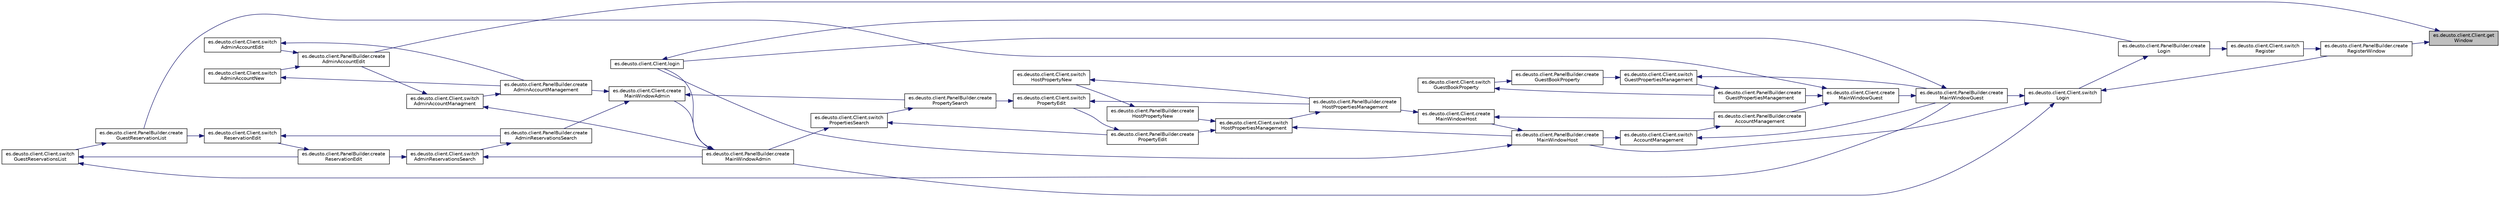 digraph "es.deusto.client.Client.getWindow"
{
 // LATEX_PDF_SIZE
  edge [fontname="Helvetica",fontsize="10",labelfontname="Helvetica",labelfontsize="10"];
  node [fontname="Helvetica",fontsize="10",shape=record];
  rankdir="RL";
  Node660 [label="es.deusto.client.Client.get\lWindow",height=0.2,width=0.4,color="black", fillcolor="grey75", style="filled", fontcolor="black",tooltip=" "];
  Node660 -> Node661 [dir="back",color="midnightblue",fontsize="10",style="solid",fontname="Helvetica"];
  Node661 [label="es.deusto.client.PanelBuilder.create\lRegisterWindow",height=0.2,width=0.4,color="black", fillcolor="white", style="filled",URL="$classes_1_1deusto_1_1client_1_1_panel_builder.html#abb0748521d51c1dcdcdd548f487ef72b",tooltip=" "];
  Node661 -> Node662 [dir="back",color="midnightblue",fontsize="10",style="solid",fontname="Helvetica"];
  Node662 [label="es.deusto.client.Client.switch\lRegister",height=0.2,width=0.4,color="black", fillcolor="white", style="filled",URL="$classes_1_1deusto_1_1client_1_1_client.html#a4d905b598ea8ff38f06e9a12b81dcab2",tooltip=" "];
  Node662 -> Node663 [dir="back",color="midnightblue",fontsize="10",style="solid",fontname="Helvetica"];
  Node663 [label="es.deusto.client.PanelBuilder.create\lLogin",height=0.2,width=0.4,color="black", fillcolor="white", style="filled",URL="$classes_1_1deusto_1_1client_1_1_panel_builder.html#a1922794e0ef78f689031499da33f495b",tooltip=" "];
  Node663 -> Node664 [dir="back",color="midnightblue",fontsize="10",style="solid",fontname="Helvetica"];
  Node664 [label="es.deusto.client.Client.switch\lLogin",height=0.2,width=0.4,color="black", fillcolor="white", style="filled",URL="$classes_1_1deusto_1_1client_1_1_client.html#a3649bfd0f4c5465aa12412473082b4a7",tooltip=" "];
  Node664 -> Node661 [dir="back",color="midnightblue",fontsize="10",style="solid",fontname="Helvetica"];
  Node664 -> Node665 [dir="back",color="midnightblue",fontsize="10",style="solid",fontname="Helvetica"];
  Node665 [label="es.deusto.client.PanelBuilder.create\lMainWindowAdmin",height=0.2,width=0.4,color="black", fillcolor="white", style="filled",URL="$classes_1_1deusto_1_1client_1_1_panel_builder.html#a32b7942177958f07263535d6d255556b",tooltip=" "];
  Node665 -> Node666 [dir="back",color="midnightblue",fontsize="10",style="solid",fontname="Helvetica"];
  Node666 [label="es.deusto.client.Client.login",height=0.2,width=0.4,color="black", fillcolor="white", style="filled",URL="$classes_1_1deusto_1_1client_1_1_client.html#a5c063d0b51ad320c92aa4d2525d67249",tooltip=" "];
  Node666 -> Node663 [dir="back",color="midnightblue",fontsize="10",style="solid",fontname="Helvetica"];
  Node665 -> Node667 [dir="back",color="midnightblue",fontsize="10",style="solid",fontname="Helvetica"];
  Node667 [label="es.deusto.client.Client.create\lMainWindowAdmin",height=0.2,width=0.4,color="black", fillcolor="white", style="filled",URL="$classes_1_1deusto_1_1client_1_1_client.html#a1628f28a7a5758510ccb6a4d1fa697a9",tooltip=" "];
  Node667 -> Node668 [dir="back",color="midnightblue",fontsize="10",style="solid",fontname="Helvetica"];
  Node668 [label="es.deusto.client.PanelBuilder.create\lPropertySearch",height=0.2,width=0.4,color="black", fillcolor="white", style="filled",URL="$classes_1_1deusto_1_1client_1_1_panel_builder.html#a96fdce41db963997c711d646563c69e0",tooltip=" "];
  Node668 -> Node669 [dir="back",color="midnightblue",fontsize="10",style="solid",fontname="Helvetica"];
  Node669 [label="es.deusto.client.Client.switch\lPropertiesSearch",height=0.2,width=0.4,color="black", fillcolor="white", style="filled",URL="$classes_1_1deusto_1_1client_1_1_client.html#af87b7fcbe691ef0a31dbc6849a037415",tooltip=" "];
  Node669 -> Node670 [dir="back",color="midnightblue",fontsize="10",style="solid",fontname="Helvetica"];
  Node670 [label="es.deusto.client.PanelBuilder.create\lPropertyEdit",height=0.2,width=0.4,color="black", fillcolor="white", style="filled",URL="$classes_1_1deusto_1_1client_1_1_panel_builder.html#aeaa0ead483ff83c6a51a96eddaa8795a",tooltip=" "];
  Node670 -> Node671 [dir="back",color="midnightblue",fontsize="10",style="solid",fontname="Helvetica"];
  Node671 [label="es.deusto.client.Client.switch\lPropertyEdit",height=0.2,width=0.4,color="black", fillcolor="white", style="filled",URL="$classes_1_1deusto_1_1client_1_1_client.html#a5dd6469d4428fe705fce4087aa386602",tooltip=" "];
  Node671 -> Node668 [dir="back",color="midnightblue",fontsize="10",style="solid",fontname="Helvetica"];
  Node671 -> Node672 [dir="back",color="midnightblue",fontsize="10",style="solid",fontname="Helvetica"];
  Node672 [label="es.deusto.client.PanelBuilder.create\lHostPropertiesManagement",height=0.2,width=0.4,color="black", fillcolor="white", style="filled",URL="$classes_1_1deusto_1_1client_1_1_panel_builder.html#a163a405546ee36aa7ce547c754b17844",tooltip=" "];
  Node672 -> Node673 [dir="back",color="midnightblue",fontsize="10",style="solid",fontname="Helvetica"];
  Node673 [label="es.deusto.client.Client.switch\lHostPropertiesManagement",height=0.2,width=0.4,color="black", fillcolor="white", style="filled",URL="$classes_1_1deusto_1_1client_1_1_client.html#a19e2021b8e93a30af971bfd07c2a8507",tooltip=" "];
  Node673 -> Node670 [dir="back",color="midnightblue",fontsize="10",style="solid",fontname="Helvetica"];
  Node673 -> Node674 [dir="back",color="midnightblue",fontsize="10",style="solid",fontname="Helvetica"];
  Node674 [label="es.deusto.client.PanelBuilder.create\lHostPropertyNew",height=0.2,width=0.4,color="black", fillcolor="white", style="filled",URL="$classes_1_1deusto_1_1client_1_1_panel_builder.html#a5211ab6dedb849c374d7816f5071109c",tooltip=" "];
  Node674 -> Node675 [dir="back",color="midnightblue",fontsize="10",style="solid",fontname="Helvetica"];
  Node675 [label="es.deusto.client.Client.switch\lHostPropertyNew",height=0.2,width=0.4,color="black", fillcolor="white", style="filled",URL="$classes_1_1deusto_1_1client_1_1_client.html#a0796863f65c9c5e8857b3b129802358e",tooltip=" "];
  Node675 -> Node672 [dir="back",color="midnightblue",fontsize="10",style="solid",fontname="Helvetica"];
  Node673 -> Node676 [dir="back",color="midnightblue",fontsize="10",style="solid",fontname="Helvetica"];
  Node676 [label="es.deusto.client.PanelBuilder.create\lMainWindowHost",height=0.2,width=0.4,color="black", fillcolor="white", style="filled",URL="$classes_1_1deusto_1_1client_1_1_panel_builder.html#a0d8f1d6c73010786f5b1765fdc490e4b",tooltip=" "];
  Node676 -> Node666 [dir="back",color="midnightblue",fontsize="10",style="solid",fontname="Helvetica"];
  Node676 -> Node677 [dir="back",color="midnightblue",fontsize="10",style="solid",fontname="Helvetica"];
  Node677 [label="es.deusto.client.Client.create\lMainWindowHost",height=0.2,width=0.4,color="black", fillcolor="white", style="filled",URL="$classes_1_1deusto_1_1client_1_1_client.html#afd0e78bff5570acbd1f8b06893d3a078",tooltip=" "];
  Node677 -> Node672 [dir="back",color="midnightblue",fontsize="10",style="solid",fontname="Helvetica"];
  Node677 -> Node678 [dir="back",color="midnightblue",fontsize="10",style="solid",fontname="Helvetica"];
  Node678 [label="es.deusto.client.PanelBuilder.create\lAccountManagement",height=0.2,width=0.4,color="black", fillcolor="white", style="filled",URL="$classes_1_1deusto_1_1client_1_1_panel_builder.html#aa51d5dd53cd9147ffc99d4b9c5c3026d",tooltip=" "];
  Node678 -> Node679 [dir="back",color="midnightblue",fontsize="10",style="solid",fontname="Helvetica"];
  Node679 [label="es.deusto.client.Client.switch\lAccountManagement",height=0.2,width=0.4,color="black", fillcolor="white", style="filled",URL="$classes_1_1deusto_1_1client_1_1_client.html#af82d1b484aaaa288d5e6efc2723fa9bd",tooltip=" "];
  Node679 -> Node676 [dir="back",color="midnightblue",fontsize="10",style="solid",fontname="Helvetica"];
  Node679 -> Node680 [dir="back",color="midnightblue",fontsize="10",style="solid",fontname="Helvetica"];
  Node680 [label="es.deusto.client.PanelBuilder.create\lMainWindowGuest",height=0.2,width=0.4,color="black", fillcolor="white", style="filled",URL="$classes_1_1deusto_1_1client_1_1_panel_builder.html#a8969744356db218b0c7ec2131856433d",tooltip=" "];
  Node680 -> Node666 [dir="back",color="midnightblue",fontsize="10",style="solid",fontname="Helvetica"];
  Node680 -> Node681 [dir="back",color="midnightblue",fontsize="10",style="solid",fontname="Helvetica"];
  Node681 [label="es.deusto.client.Client.create\lMainWindowGuest",height=0.2,width=0.4,color="black", fillcolor="white", style="filled",URL="$classes_1_1deusto_1_1client_1_1_client.html#ade35c639554c770d3c2494e98c8ecb5c",tooltip=" "];
  Node681 -> Node682 [dir="back",color="midnightblue",fontsize="10",style="solid",fontname="Helvetica"];
  Node682 [label="es.deusto.client.PanelBuilder.create\lGuestReservationList",height=0.2,width=0.4,color="black", fillcolor="white", style="filled",URL="$classes_1_1deusto_1_1client_1_1_panel_builder.html#a49dcd798d35c7b9b9c05e1353133afe1",tooltip=" "];
  Node682 -> Node683 [dir="back",color="midnightblue",fontsize="10",style="solid",fontname="Helvetica"];
  Node683 [label="es.deusto.client.Client.switch\lGuestReservationsList",height=0.2,width=0.4,color="black", fillcolor="white", style="filled",URL="$classes_1_1deusto_1_1client_1_1_client.html#abe4b00051f82e6fcf26c236b711cdf15",tooltip=" "];
  Node683 -> Node684 [dir="back",color="midnightblue",fontsize="10",style="solid",fontname="Helvetica"];
  Node684 [label="es.deusto.client.PanelBuilder.create\lReservationEdit",height=0.2,width=0.4,color="black", fillcolor="white", style="filled",URL="$classes_1_1deusto_1_1client_1_1_panel_builder.html#a7c3b05bd40288bf45dc318f9f26a0377",tooltip=" "];
  Node684 -> Node685 [dir="back",color="midnightblue",fontsize="10",style="solid",fontname="Helvetica"];
  Node685 [label="es.deusto.client.Client.switch\lReservationEdit",height=0.2,width=0.4,color="black", fillcolor="white", style="filled",URL="$classes_1_1deusto_1_1client_1_1_client.html#a0f4f5c060e44c9d9d6ed08b652612b13",tooltip=" "];
  Node685 -> Node682 [dir="back",color="midnightblue",fontsize="10",style="solid",fontname="Helvetica"];
  Node685 -> Node686 [dir="back",color="midnightblue",fontsize="10",style="solid",fontname="Helvetica"];
  Node686 [label="es.deusto.client.PanelBuilder.create\lAdminReservationsSearch",height=0.2,width=0.4,color="black", fillcolor="white", style="filled",URL="$classes_1_1deusto_1_1client_1_1_panel_builder.html#adc074dabcf7a18b43dc6d71df8f58963",tooltip=" "];
  Node686 -> Node687 [dir="back",color="midnightblue",fontsize="10",style="solid",fontname="Helvetica"];
  Node687 [label="es.deusto.client.Client.switch\lAdminReservationsSearch",height=0.2,width=0.4,color="black", fillcolor="white", style="filled",URL="$classes_1_1deusto_1_1client_1_1_client.html#a64110a92c5026cc2c23c1989d86164fd",tooltip=" "];
  Node687 -> Node684 [dir="back",color="midnightblue",fontsize="10",style="solid",fontname="Helvetica"];
  Node687 -> Node665 [dir="back",color="midnightblue",fontsize="10",style="solid",fontname="Helvetica"];
  Node683 -> Node680 [dir="back",color="midnightblue",fontsize="10",style="solid",fontname="Helvetica"];
  Node681 -> Node688 [dir="back",color="midnightblue",fontsize="10",style="solid",fontname="Helvetica"];
  Node688 [label="es.deusto.client.PanelBuilder.create\lGuestPropertiesManagement",height=0.2,width=0.4,color="black", fillcolor="white", style="filled",URL="$classes_1_1deusto_1_1client_1_1_panel_builder.html#a25c2bcc9184c1c014c9daf5d81b89728",tooltip=" "];
  Node688 -> Node689 [dir="back",color="midnightblue",fontsize="10",style="solid",fontname="Helvetica"];
  Node689 [label="es.deusto.client.Client.switch\lGuestPropertiesManagement",height=0.2,width=0.4,color="black", fillcolor="white", style="filled",URL="$classes_1_1deusto_1_1client_1_1_client.html#afd4978131a2d9f94f8a65f4fc2641235",tooltip=" "];
  Node689 -> Node690 [dir="back",color="midnightblue",fontsize="10",style="solid",fontname="Helvetica"];
  Node690 [label="es.deusto.client.PanelBuilder.create\lGuestBookProperty",height=0.2,width=0.4,color="black", fillcolor="white", style="filled",URL="$classes_1_1deusto_1_1client_1_1_panel_builder.html#a0d6ae6821b7f28f9fffb0d570d6524af",tooltip=" "];
  Node690 -> Node691 [dir="back",color="midnightblue",fontsize="10",style="solid",fontname="Helvetica"];
  Node691 [label="es.deusto.client.Client.switch\lGuestBookProperty",height=0.2,width=0.4,color="black", fillcolor="white", style="filled",URL="$classes_1_1deusto_1_1client_1_1_client.html#a9f7d7f1006b6b5da7c8fab120b127521",tooltip=" "];
  Node691 -> Node688 [dir="back",color="midnightblue",fontsize="10",style="solid",fontname="Helvetica"];
  Node689 -> Node680 [dir="back",color="midnightblue",fontsize="10",style="solid",fontname="Helvetica"];
  Node681 -> Node678 [dir="back",color="midnightblue",fontsize="10",style="solid",fontname="Helvetica"];
  Node669 -> Node665 [dir="back",color="midnightblue",fontsize="10",style="solid",fontname="Helvetica"];
  Node667 -> Node692 [dir="back",color="midnightblue",fontsize="10",style="solid",fontname="Helvetica"];
  Node692 [label="es.deusto.client.PanelBuilder.create\lAdminAccountManagement",height=0.2,width=0.4,color="black", fillcolor="white", style="filled",URL="$classes_1_1deusto_1_1client_1_1_panel_builder.html#a76906aa362d3a389bda577a79b413374",tooltip=" "];
  Node692 -> Node693 [dir="back",color="midnightblue",fontsize="10",style="solid",fontname="Helvetica"];
  Node693 [label="es.deusto.client.Client.switch\lAdminAccountManagment",height=0.2,width=0.4,color="black", fillcolor="white", style="filled",URL="$classes_1_1deusto_1_1client_1_1_client.html#a2f806363c591a46a42ca419df7ce4ef0",tooltip=" "];
  Node693 -> Node694 [dir="back",color="midnightblue",fontsize="10",style="solid",fontname="Helvetica"];
  Node694 [label="es.deusto.client.PanelBuilder.create\lAdminAccountEdit",height=0.2,width=0.4,color="black", fillcolor="white", style="filled",URL="$classes_1_1deusto_1_1client_1_1_panel_builder.html#ab47c3bca19d01967d895e0dd7d3ad2f4",tooltip=" "];
  Node694 -> Node695 [dir="back",color="midnightblue",fontsize="10",style="solid",fontname="Helvetica"];
  Node695 [label="es.deusto.client.Client.switch\lAdminAccountEdit",height=0.2,width=0.4,color="black", fillcolor="white", style="filled",URL="$classes_1_1deusto_1_1client_1_1_client.html#a60c21761b82af9149afcf18fdebbc417",tooltip=" "];
  Node695 -> Node692 [dir="back",color="midnightblue",fontsize="10",style="solid",fontname="Helvetica"];
  Node694 -> Node696 [dir="back",color="midnightblue",fontsize="10",style="solid",fontname="Helvetica"];
  Node696 [label="es.deusto.client.Client.switch\lAdminAccountNew",height=0.2,width=0.4,color="black", fillcolor="white", style="filled",URL="$classes_1_1deusto_1_1client_1_1_client.html#a7b9ebc242c5d265ebeacb379034c9b7b",tooltip=" "];
  Node696 -> Node692 [dir="back",color="midnightblue",fontsize="10",style="solid",fontname="Helvetica"];
  Node693 -> Node665 [dir="back",color="midnightblue",fontsize="10",style="solid",fontname="Helvetica"];
  Node667 -> Node686 [dir="back",color="midnightblue",fontsize="10",style="solid",fontname="Helvetica"];
  Node664 -> Node676 [dir="back",color="midnightblue",fontsize="10",style="solid",fontname="Helvetica"];
  Node664 -> Node680 [dir="back",color="midnightblue",fontsize="10",style="solid",fontname="Helvetica"];
  Node660 -> Node694 [dir="back",color="midnightblue",fontsize="10",style="solid",fontname="Helvetica"];
}
